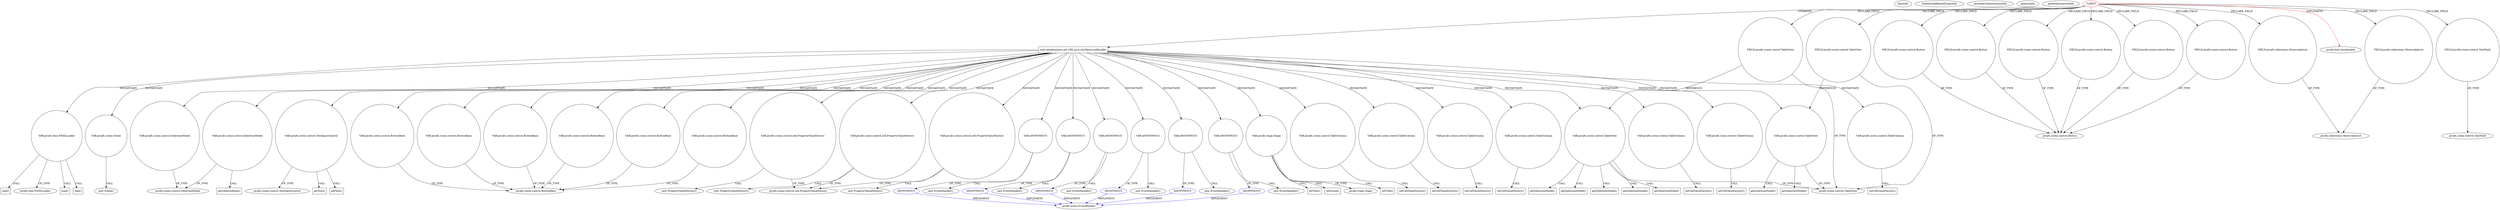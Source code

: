 digraph {
baseInfo[graphId=467,category="pattern",isAnonymous=false,possibleRelation=true]
frameworkRelatedTypesInfo[0="javafx.fxml.Initializable"]
possibleCollaborationsInfo[0="467~INSTANTIATION-OVERRIDING_METHOD_DECLARATION-~javafx.fxml.Initializable ~javafx.event.EventHandler ~false~true",1="467~INSTANTIATION-OVERRIDING_METHOD_DECLARATION-~javafx.fxml.Initializable ~javafx.event.EventHandler ~false~true",2="467~INSTANTIATION-OVERRIDING_METHOD_DECLARATION-~javafx.fxml.Initializable ~javafx.event.EventHandler ~false~true",3="467~INSTANTIATION-OVERRIDING_METHOD_DECLARATION-~javafx.fxml.Initializable ~javafx.event.EventHandler ~false~true",4="467~INSTANTIATION-OVERRIDING_METHOD_DECLARATION-~javafx.fxml.Initializable ~javafx.event.EventHandler ~false~true",5="467~INSTANTIATION-OVERRIDING_METHOD_DECLARATION-~javafx.fxml.Initializable ~javafx.event.EventHandler ~false~true"]
patternInfo[frequency=2.0,patternRootClient=0]
patternInstancesInfo[0="diogocs1-FPessoais~/diogocs1-FPessoais/FPessoais-master/FinancasPessoais/src/app/controllers/HomeController.java~HomeController~2490",1="crosswords-testEnvironment~/crosswords-testEnvironment/testEnvironment-master/src/GUI/MainController.java~MainController~2315"]
97[label="new PropertyValueFactory()",vertexType="CONSTRUCTOR_CALL",isFrameworkType=false]
98[label="VAR:javafx.scene.control.cell.PropertyValueFactory",vertexType="VARIABLE_EXPRESION",isFrameworkType=false,shape=circle]
81[label="void initialize(java.net.URL,java.util.ResourceBundle)",vertexType="OVERRIDING_METHOD_DECLARATION",isFrameworkType=false,shape=box]
0[label="CLIENT",vertexType="ROOT_CLIENT_CLASS_DECLARATION",isFrameworkType=false,color=red]
26[label="FIELD:javafx.scene.control.Button",vertexType="FIELD_DECLARATION",isFrameworkType=false,shape=circle]
24[label="FIELD:javafx.scene.control.Button",vertexType="FIELD_DECLARATION",isFrameworkType=false,shape=circle]
10[label="FIELD:javafx.scene.control.Button",vertexType="FIELD_DECLARATION",isFrameworkType=false,shape=circle]
51[label="FIELD:javafx.scene.control.Button",vertexType="FIELD_DECLARATION",isFrameworkType=false,shape=circle]
4[label="FIELD:javafx.scene.control.Button",vertexType="FIELD_DECLARATION",isFrameworkType=false,shape=circle]
12[label="FIELD:javafx.scene.control.Button",vertexType="FIELD_DECLARATION",isFrameworkType=false,shape=circle]
46[label="FIELD:javafx.collections.ObservableList",vertexType="FIELD_DECLARATION",isFrameworkType=false,shape=circle]
43[label="javafx.collections.ObservableList",vertexType="FRAMEWORK_INTERFACE_TYPE",isFrameworkType=false]
42[label="FIELD:javafx.collections.ObservableList",vertexType="FIELD_DECLARATION",isFrameworkType=false,shape=circle]
396[label="VAR:javafx.scene.control.SelectionModel",vertexType="VARIABLE_EXPRESION",isFrameworkType=false,shape=circle]
397[label="getSelectedItem()",vertexType="INSIDE_CALL",isFrameworkType=false,shape=box]
176[label="javafx.scene.control.SelectionModel",vertexType="FRAMEWORK_CLASS_TYPE",isFrameworkType=false]
331[label="VAR:javafx.scene.control.SelectionModel",vertexType="VARIABLE_EXPRESION",isFrameworkType=false,shape=circle]
245[label="VAR:javafx.scene.control.TextInputControl",vertexType="VARIABLE_EXPRESION",isFrameworkType=false,shape=circle]
234[label="VAR:javafx.scene.control.ButtonBase",vertexType="VARIABLE_EXPRESION",isFrameworkType=false,shape=circle]
129[label="javafx.scene.control.ButtonBase",vertexType="FRAMEWORK_CLASS_TYPE",isFrameworkType=false]
265[label="VAR:javafx.scene.control.ButtonBase",vertexType="VARIABLE_EXPRESION",isFrameworkType=false,shape=circle]
324[label="VAR:javafx.scene.control.ButtonBase",vertexType="VARIABLE_EXPRESION",isFrameworkType=false,shape=circle]
346[label="VAR:javafx.scene.control.ButtonBase",vertexType="VARIABLE_EXPRESION",isFrameworkType=false,shape=circle]
127[label="VAR:javafx.scene.control.ButtonBase",vertexType="VARIABLE_EXPRESION",isFrameworkType=false,shape=circle]
383[label="VAR:javafx.scene.control.ButtonBase",vertexType="VARIABLE_EXPRESION",isFrameworkType=false,shape=circle]
5[label="javafx.scene.control.Button",vertexType="FRAMEWORK_CLASS_TYPE",isFrameworkType=false]
247[label="javafx.scene.control.TextInputControl",vertexType="FRAMEWORK_CLASS_TYPE",isFrameworkType=false]
77[label="FIELD:javafx.scene.control.TextField",vertexType="FIELD_DECLARATION",isFrameworkType=false,shape=circle]
122[label="VAR:javafx.scene.control.cell.PropertyValueFactory",vertexType="VARIABLE_EXPRESION",isFrameworkType=false,shape=circle]
121[label="new PropertyValueFactory()",vertexType="CONSTRUCTOR_CALL",isFrameworkType=false]
92[label="VAR:javafx.scene.control.cell.PropertyValueFactory",vertexType="VARIABLE_EXPRESION",isFrameworkType=false,shape=circle]
91[label="new PropertyValueFactory()",vertexType="CONSTRUCTOR_CALL",isFrameworkType=false]
279[label="getText()",vertexType="INSIDE_CALL",isFrameworkType=false,shape=box]
249[label="getText()",vertexType="INSIDE_CALL",isFrameworkType=false,shape=box]
269[label="VAR:ANONYMOUS",vertexType="VARIABLE_EXPRESION",isFrameworkType=false,shape=circle]
270[label="ANONYMOUS",vertexType="REFERENCE_ANONYMOUS_DECLARATION",isFrameworkType=false,color=blue]
268[label="new EventHandler()",vertexType="CONSTRUCTOR_CALL",isFrameworkType=false]
133[label="javafx.event.EventHandler",vertexType="FRAMEWORK_INTERFACE_TYPE",isFrameworkType=false]
388[label="ANONYMOUS",vertexType="REFERENCE_ANONYMOUS_DECLARATION",isFrameworkType=false,color=blue]
204[label="ANONYMOUS",vertexType="REFERENCE_ANONYMOUS_DECLARATION",isFrameworkType=false,color=blue]
227[label="ANONYMOUS",vertexType="REFERENCE_ANONYMOUS_DECLARATION",isFrameworkType=false,color=blue]
166[label="ANONYMOUS",vertexType="REFERENCE_ANONYMOUS_DECLARATION",isFrameworkType=false,color=blue]
298[label="ANONYMOUS",vertexType="REFERENCE_ANONYMOUS_DECLARATION",isFrameworkType=false,color=blue]
387[label="VAR:ANONYMOUS",vertexType="VARIABLE_EXPRESION",isFrameworkType=false,shape=circle]
386[label="new EventHandler()",vertexType="CONSTRUCTOR_CALL",isFrameworkType=false]
203[label="VAR:ANONYMOUS",vertexType="VARIABLE_EXPRESION",isFrameworkType=false,shape=circle]
202[label="new EventHandler()",vertexType="CONSTRUCTOR_CALL",isFrameworkType=false]
226[label="VAR:ANONYMOUS",vertexType="VARIABLE_EXPRESION",isFrameworkType=false,shape=circle]
225[label="new EventHandler()",vertexType="CONSTRUCTOR_CALL",isFrameworkType=false]
165[label="VAR:ANONYMOUS",vertexType="VARIABLE_EXPRESION",isFrameworkType=false,shape=circle]
164[label="new EventHandler()",vertexType="CONSTRUCTOR_CALL",isFrameworkType=false]
297[label="VAR:ANONYMOUS",vertexType="VARIABLE_EXPRESION",isFrameworkType=false,shape=circle]
296[label="new EventHandler()",vertexType="CONSTRUCTOR_CALL",isFrameworkType=false]
1[label="javafx.fxml.Initializable",vertexType="FRAMEWORK_INTERFACE_TYPE",isFrameworkType=false]
311[label="VAR:javafx.stage.Stage",vertexType="VARIABLE_EXPRESION",isFrameworkType=false,shape=circle]
54[label="javafx.stage.Stage",vertexType="FRAMEWORK_CLASS_TYPE",isFrameworkType=false]
312[label="setTitle()",vertexType="INSIDE_CALL",isFrameworkType=false,shape=box]
370[label="setTitle()",vertexType="INSIDE_CALL",isFrameworkType=false,shape=box]
78[label="javafx.scene.control.TextField",vertexType="FRAMEWORK_CLASS_TYPE",isFrameworkType=false]
177[label="VAR:javafx.scene.control.TableView",vertexType="VARIABLE_EXPRESION",isFrameworkType=false,shape=circle]
284[label="getSelectionModel()",vertexType="INSIDE_CALL",isFrameworkType=false,shape=box]
210[label="getSelectionModel()",vertexType="INSIDE_CALL",isFrameworkType=false,shape=box]
233[label="getSelectionModel()",vertexType="INSIDE_CALL",isFrameworkType=false,shape=box]
73[label="FIELD:javafx.scene.control.TableView",vertexType="FIELD_DECLARATION",isFrameworkType=false,shape=circle]
71[label="FIELD:javafx.scene.control.TableView",vertexType="FIELD_DECLARATION",isFrameworkType=false,shape=circle]
82[label="VAR:javafx.scene.control.TableColumn",vertexType="VARIABLE_EXPRESION",isFrameworkType=false,shape=circle]
118[label="VAR:javafx.scene.control.TableColumn",vertexType="VARIABLE_EXPRESION",isFrameworkType=false,shape=circle]
106[label="VAR:javafx.scene.control.TableColumn",vertexType="VARIABLE_EXPRESION",isFrameworkType=false,shape=circle]
100[label="VAR:javafx.scene.control.TableColumn",vertexType="VARIABLE_EXPRESION",isFrameworkType=false,shape=circle]
94[label="VAR:javafx.scene.control.TableColumn",vertexType="VARIABLE_EXPRESION",isFrameworkType=false,shape=circle]
88[label="VAR:javafx.scene.control.TableColumn",vertexType="VARIABLE_EXPRESION",isFrameworkType=false,shape=circle]
112[label="VAR:javafx.scene.control.TableColumn",vertexType="VARIABLE_EXPRESION",isFrameworkType=false,shape=circle]
135[label="VAR:javafx.fxml.FXMLLoader",vertexType="VARIABLE_EXPRESION",isFrameworkType=false,shape=circle]
136[label="javafx.fxml.FXMLLoader",vertexType="FRAMEWORK_CLASS_TYPE",isFrameworkType=false]
87[label="javafx.scene.control.cell.PropertyValueFactory",vertexType="FRAMEWORK_CLASS_TYPE",isFrameworkType=false]
72[label="javafx.scene.control.TableView",vertexType="FRAMEWORK_CLASS_TYPE",isFrameworkType=false]
393[label="load()",vertexType="INSIDE_CALL",isFrameworkType=false,shape=box]
171[label="load()",vertexType="INSIDE_CALL",isFrameworkType=false,shape=box]
138[label="load()",vertexType="INSIDE_CALL",isFrameworkType=false,shape=box]
119[label="setCellValueFactory()",vertexType="INSIDE_CALL",isFrameworkType=false,shape=box]
89[label="setCellValueFactory()",vertexType="INSIDE_CALL",isFrameworkType=false,shape=box]
107[label="setCellValueFactory()",vertexType="INSIDE_CALL",isFrameworkType=false,shape=box]
95[label="setCellValueFactory()",vertexType="INSIDE_CALL",isFrameworkType=false,shape=box]
83[label="setCellValueFactory()",vertexType="INSIDE_CALL",isFrameworkType=false,shape=box]
113[label="setCellValueFactory()",vertexType="INSIDE_CALL",isFrameworkType=false,shape=box]
101[label="setCellValueFactory()",vertexType="INSIDE_CALL",isFrameworkType=false,shape=box]
334[label="VAR:javafx.scene.control.TableView",vertexType="VARIABLE_EXPRESION",isFrameworkType=false,shape=circle]
343[label="getSelectionModel()",vertexType="INSIDE_CALL",isFrameworkType=false,shape=box]
254[label="getSelectionModel()",vertexType="INSIDE_CALL",isFrameworkType=false,shape=box]
363[label="getSelectionModel()",vertexType="INSIDE_CALL",isFrameworkType=false,shape=box]
178[label="getSelectionModel()",vertexType="INSIDE_CALL",isFrameworkType=false,shape=box]
145[label="VAR:javafx.scene.Scene",vertexType="VARIABLE_EXPRESION",isFrameworkType=false,shape=circle]
183[label="new Scene()",vertexType="CONSTRUCTOR_CALL",isFrameworkType=false]
376[label="setScene()",vertexType="INSIDE_CALL",isFrameworkType=false,shape=box]
81->234[label="INSTANTIATE"]
71->72[label="OF_TYPE"]
81->94[label="INSTANTIATE"]
0->73[label="DECLARE_FIELD"]
388->133[label="IMPLEMENT",color=blue]
135->136[label="OF_TYPE"]
0->81[label="OVERRIDE"]
81->106[label="INSTANTIATE"]
81->165[label="INSTANTIATE"]
145->183[label="CALL"]
311->370[label="CALL"]
73->334[label="REFERENCE"]
81->203[label="INSTANTIATE"]
100->101[label="CALL"]
81->122[label="INSTANTIATE"]
269->268[label="CALL"]
122->87[label="OF_TYPE"]
81->145[label="INSTANTIATE"]
81->118[label="INSTANTIATE"]
234->129[label="OF_TYPE"]
122->121[label="CALL"]
81->82[label="INSTANTIATE"]
269->270[label="OF_TYPE"]
81->100[label="INSTANTIATE"]
81->297[label="INSTANTIATE"]
165->164[label="CALL"]
298->133[label="IMPLEMENT",color=blue]
177->233[label="CALL"]
106->107[label="CALL"]
81->383[label="INSTANTIATE"]
0->10[label="DECLARE_FIELD"]
118->119[label="CALL"]
166->133[label="IMPLEMENT",color=blue]
396->176[label="OF_TYPE"]
0->24[label="DECLARE_FIELD"]
0->12[label="DECLARE_FIELD"]
203->204[label="OF_TYPE"]
177->178[label="CALL"]
81->127[label="INSTANTIATE"]
324->129[label="OF_TYPE"]
0->1[label="IMPLEMENT",color=red]
51->5[label="OF_TYPE"]
42->43[label="OF_TYPE"]
98->87[label="OF_TYPE"]
135->393[label="CALL"]
334->363[label="CALL"]
0->51[label="DECLARE_FIELD"]
0->42[label="DECLARE_FIELD"]
177->254[label="CALL"]
346->129[label="OF_TYPE"]
0->26[label="DECLARE_FIELD"]
177->284[label="CALL"]
334->343[label="CALL"]
0->77[label="DECLARE_FIELD"]
24->5[label="OF_TYPE"]
226->227[label="OF_TYPE"]
112->113[label="CALL"]
0->46[label="DECLARE_FIELD"]
46->43[label="OF_TYPE"]
245->249[label="CALL"]
26->5[label="OF_TYPE"]
81->226[label="INSTANTIATE"]
203->202[label="CALL"]
12->5[label="OF_TYPE"]
92->91[label="CALL"]
245->279[label="CALL"]
88->89[label="CALL"]
177->72[label="OF_TYPE"]
387->388[label="OF_TYPE"]
396->397[label="CALL"]
331->176[label="OF_TYPE"]
297->298[label="OF_TYPE"]
297->296[label="CALL"]
265->129[label="OF_TYPE"]
98->97[label="CALL"]
81->269[label="INSTANTIATE"]
81->98[label="INSTANTIATE"]
81->324[label="INSTANTIATE"]
81->92[label="INSTANTIATE"]
81->334[label="INSTANTIATE"]
383->129[label="OF_TYPE"]
81->112[label="INSTANTIATE"]
81->245[label="INSTANTIATE"]
204->133[label="IMPLEMENT",color=blue]
94->95[label="CALL"]
71->177[label="REFERENCE"]
81->396[label="INSTANTIATE"]
82->83[label="CALL"]
334->72[label="OF_TYPE"]
10->5[label="OF_TYPE"]
0->71[label="DECLARE_FIELD"]
92->87[label="OF_TYPE"]
226->225[label="CALL"]
81->135[label="INSTANTIATE"]
270->133[label="IMPLEMENT",color=blue]
311->376[label="CALL"]
81->346[label="INSTANTIATE"]
81->311[label="INSTANTIATE"]
77->78[label="OF_TYPE"]
245->247[label="OF_TYPE"]
165->166[label="OF_TYPE"]
311->54[label="OF_TYPE"]
81->88[label="INSTANTIATE"]
0->4[label="DECLARE_FIELD"]
81->387[label="INSTANTIATE"]
81->265[label="INSTANTIATE"]
127->129[label="OF_TYPE"]
227->133[label="IMPLEMENT",color=blue]
135->138[label="CALL"]
4->5[label="OF_TYPE"]
311->312[label="CALL"]
135->171[label="CALL"]
387->386[label="CALL"]
81->331[label="INSTANTIATE"]
73->72[label="OF_TYPE"]
177->210[label="CALL"]
81->177[label="INSTANTIATE"]
}

